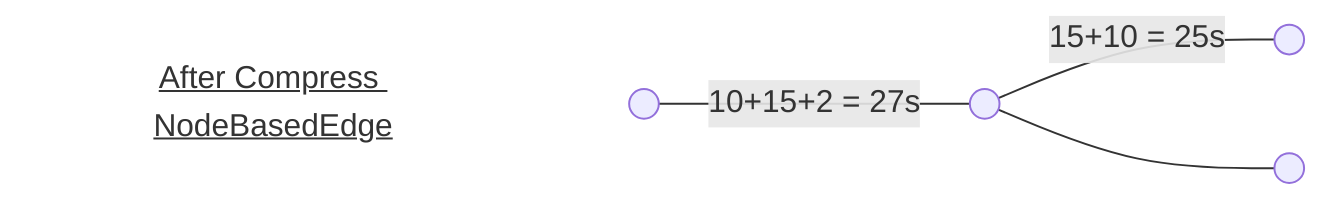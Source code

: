%% Call below command to convert .mmd to .png
%%  Adjust -w or -H if necessary
%% mmdc -p puppeteer-config.json -i after_compress_nodebasededge.mmd -o after_compress_nodebasededge.mmd.png

%%```mermaid
graph LR
Title[<u>After Compress NodeBasedEdge</u>]
Title --- Node1(( ))
style Title fill:#FFF,stroke:#FFF
linkStyle 0 stroke:#FFF,stroke-width:0;

Node1 -- 10+15+2 = 27s --- Node3(( ))
Node3 -- 15+10 = 25s  --- Node5(( ))

Node3 --- Node7(( ))


%%```